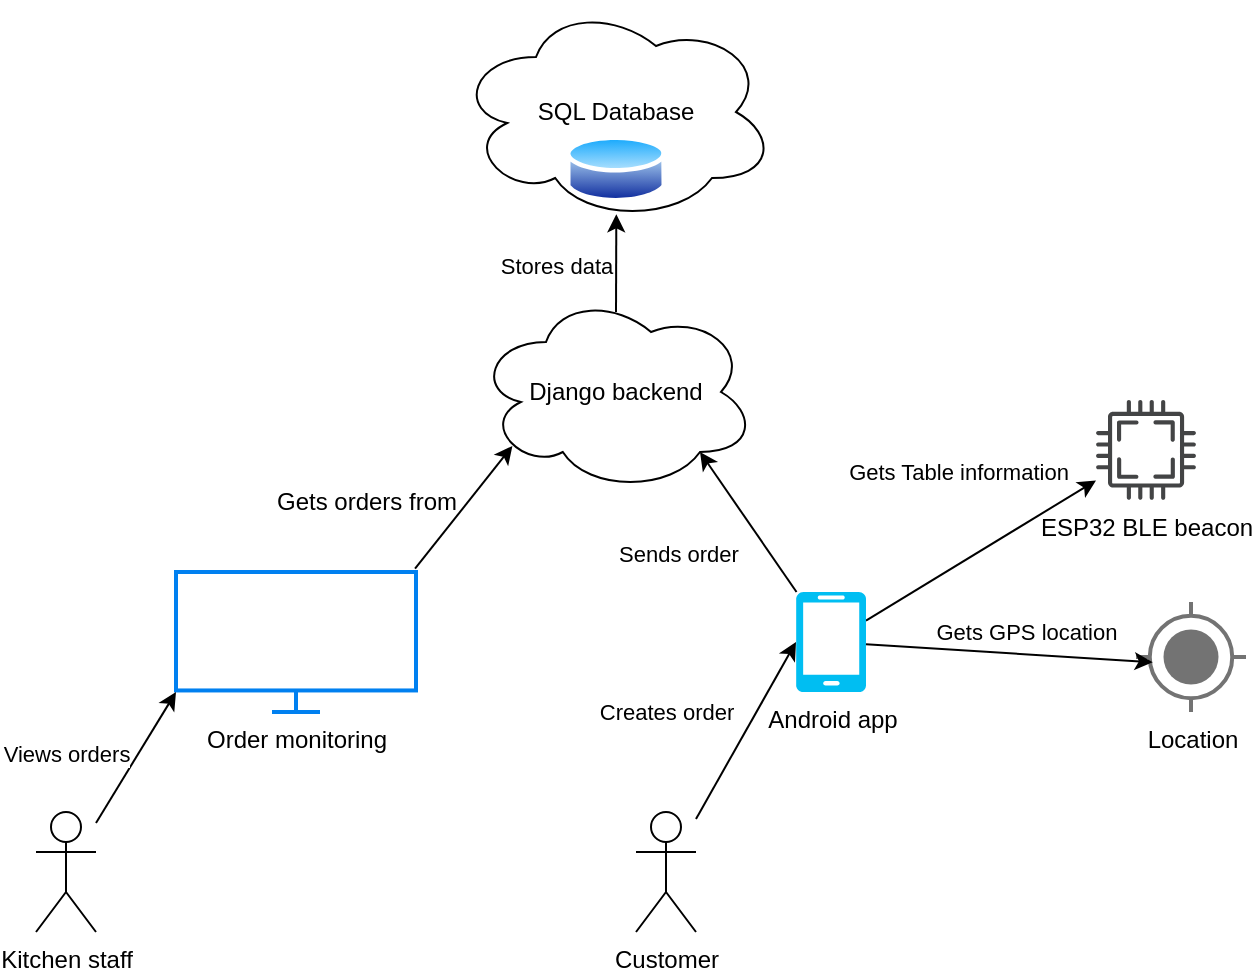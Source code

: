 <mxfile version="27.1.4">
  <diagram name="Page-1" id="11ruIS_7Hk8grrwClf2K">
    <mxGraphModel dx="1042" dy="563" grid="1" gridSize="10" guides="1" tooltips="1" connect="1" arrows="1" fold="1" page="1" pageScale="1" pageWidth="850" pageHeight="1100" math="0" shadow="0">
      <root>
        <mxCell id="0" />
        <mxCell id="1" parent="0" />
        <mxCell id="bft_JM75LS7BpSLMKnrS-1" value="Django backend" style="ellipse;shape=cloud;whiteSpace=wrap;html=1;" vertex="1" parent="1">
          <mxGeometry x="330" y="190" width="140" height="100" as="geometry" />
        </mxCell>
        <mxCell id="bft_JM75LS7BpSLMKnrS-2" value="SQL Database" style="ellipse;shape=cloud;whiteSpace=wrap;html=1;" vertex="1" parent="1">
          <mxGeometry x="320" y="45" width="160" height="110" as="geometry" />
        </mxCell>
        <mxCell id="bft_JM75LS7BpSLMKnrS-3" value="" style="image;aspect=fixed;perimeter=ellipsePerimeter;html=1;align=center;shadow=0;dashed=0;spacingTop=3;image=img/lib/active_directory/database.svg;" vertex="1" parent="1">
          <mxGeometry x="375" y="110" width="50" height="37" as="geometry" />
        </mxCell>
        <mxCell id="bft_JM75LS7BpSLMKnrS-4" value="" style="shape=image;html=1;verticalAlign=top;verticalLabelPosition=bottom;labelBackgroundColor=#ffffff;imageAspect=0;aspect=fixed;image=https://cdn2.iconfinder.com/data/icons/boxicons-logos/24/bxl-django-128.png" vertex="1" parent="1">
          <mxGeometry x="387" y="250" width="38" height="38" as="geometry" />
        </mxCell>
        <mxCell id="bft_JM75LS7BpSLMKnrS-5" style="edgeStyle=orthogonalEdgeStyle;rounded=0;orthogonalLoop=1;jettySize=auto;html=1;entryX=0.501;entryY=0.965;entryDx=0;entryDy=0;entryPerimeter=0;" edge="1" parent="1" target="bft_JM75LS7BpSLMKnrS-2">
          <mxGeometry relative="1" as="geometry">
            <mxPoint x="400" y="200" as="sourcePoint" />
            <Array as="points">
              <mxPoint x="400" y="200" />
              <mxPoint x="400" y="198" />
            </Array>
          </mxGeometry>
        </mxCell>
        <mxCell id="bft_JM75LS7BpSLMKnrS-17" value="Stores data" style="edgeLabel;html=1;align=center;verticalAlign=middle;resizable=0;points=[];" vertex="1" connectable="0" parent="bft_JM75LS7BpSLMKnrS-5">
          <mxGeometry x="-0.052" y="1" relative="1" as="geometry">
            <mxPoint x="-29" as="offset" />
          </mxGeometry>
        </mxCell>
        <mxCell id="bft_JM75LS7BpSLMKnrS-6" value="Order monitoring" style="html=1;verticalLabelPosition=bottom;align=center;labelBackgroundColor=#ffffff;verticalAlign=top;strokeWidth=2;strokeColor=#0080F0;shadow=0;dashed=0;shape=mxgraph.ios7.icons.monitor;" vertex="1" parent="1">
          <mxGeometry x="180" y="330" width="120" height="70" as="geometry" />
        </mxCell>
        <mxCell id="bft_JM75LS7BpSLMKnrS-7" value="" style="shape=image;html=1;verticalAlign=top;verticalLabelPosition=bottom;labelBackgroundColor=#ffffff;imageAspect=0;aspect=fixed;image=https://cdn3.iconfinder.com/data/icons/halloween-36/64/_Butcher_Knife-128.png" vertex="1" parent="1">
          <mxGeometry x="180" y="330" width="35" height="35" as="geometry" />
        </mxCell>
        <mxCell id="bft_JM75LS7BpSLMKnrS-8" value="Kitchen staff" style="shape=umlActor;verticalLabelPosition=bottom;verticalAlign=top;html=1;outlineConnect=0;" vertex="1" parent="1">
          <mxGeometry x="110" y="450" width="30" height="60" as="geometry" />
        </mxCell>
        <mxCell id="bft_JM75LS7BpSLMKnrS-9" style="rounded=0;orthogonalLoop=1;jettySize=auto;html=1;" edge="1" parent="1" source="bft_JM75LS7BpSLMKnrS-8">
          <mxGeometry relative="1" as="geometry">
            <mxPoint x="180" y="390" as="targetPoint" />
          </mxGeometry>
        </mxCell>
        <mxCell id="bft_JM75LS7BpSLMKnrS-16" value="Views orders" style="edgeLabel;html=1;align=center;verticalAlign=middle;resizable=0;points=[];" vertex="1" connectable="0" parent="bft_JM75LS7BpSLMKnrS-9">
          <mxGeometry x="-0.043" relative="1" as="geometry">
            <mxPoint x="-34" y="-4" as="offset" />
          </mxGeometry>
        </mxCell>
        <mxCell id="bft_JM75LS7BpSLMKnrS-10" style="rounded=0;orthogonalLoop=1;jettySize=auto;html=1;entryX=0.13;entryY=0.77;entryDx=0;entryDy=0;entryPerimeter=0;exitX=0.996;exitY=-0.024;exitDx=0;exitDy=0;exitPerimeter=0;" edge="1" parent="1" source="bft_JM75LS7BpSLMKnrS-6" target="bft_JM75LS7BpSLMKnrS-1">
          <mxGeometry relative="1" as="geometry" />
        </mxCell>
        <mxCell id="bft_JM75LS7BpSLMKnrS-21" style="rounded=0;orthogonalLoop=1;jettySize=auto;html=1;" edge="1" parent="1" source="bft_JM75LS7BpSLMKnrS-13" target="bft_JM75LS7BpSLMKnrS-20">
          <mxGeometry relative="1" as="geometry" />
        </mxCell>
        <mxCell id="bft_JM75LS7BpSLMKnrS-22" value="Gets Table information" style="edgeLabel;html=1;align=center;verticalAlign=middle;resizable=0;points=[];" vertex="1" connectable="0" parent="bft_JM75LS7BpSLMKnrS-21">
          <mxGeometry x="0.243" y="2" relative="1" as="geometry">
            <mxPoint x="-25" y="-29" as="offset" />
          </mxGeometry>
        </mxCell>
        <mxCell id="bft_JM75LS7BpSLMKnrS-13" value="Android app" style="verticalLabelPosition=bottom;html=1;verticalAlign=top;align=center;strokeColor=none;fillColor=#00BEF2;shape=mxgraph.azure.mobile;pointerEvents=1;" vertex="1" parent="1">
          <mxGeometry x="490" y="340" width="35" height="50" as="geometry" />
        </mxCell>
        <mxCell id="bft_JM75LS7BpSLMKnrS-14" value="Customer" style="shape=umlActor;verticalLabelPosition=bottom;verticalAlign=top;html=1;outlineConnect=0;" vertex="1" parent="1">
          <mxGeometry x="410" y="450" width="30" height="60" as="geometry" />
        </mxCell>
        <mxCell id="bft_JM75LS7BpSLMKnrS-15" value="Gets orders from" style="text;html=1;align=center;verticalAlign=middle;resizable=0;points=[];autosize=1;strokeColor=none;fillColor=none;" vertex="1" parent="1">
          <mxGeometry x="220" y="280" width="110" height="30" as="geometry" />
        </mxCell>
        <mxCell id="bft_JM75LS7BpSLMKnrS-18" style="rounded=0;orthogonalLoop=1;jettySize=auto;html=1;entryX=0.8;entryY=0.8;entryDx=0;entryDy=0;entryPerimeter=0;" edge="1" parent="1" source="bft_JM75LS7BpSLMKnrS-13" target="bft_JM75LS7BpSLMKnrS-1">
          <mxGeometry relative="1" as="geometry" />
        </mxCell>
        <mxCell id="bft_JM75LS7BpSLMKnrS-28" value="Sends order" style="edgeLabel;html=1;align=center;verticalAlign=middle;resizable=0;points=[];" vertex="1" connectable="0" parent="bft_JM75LS7BpSLMKnrS-18">
          <mxGeometry x="-0.026" y="-1" relative="1" as="geometry">
            <mxPoint x="-37" y="15" as="offset" />
          </mxGeometry>
        </mxCell>
        <mxCell id="bft_JM75LS7BpSLMKnrS-19" style="rounded=0;orthogonalLoop=1;jettySize=auto;html=1;entryX=0;entryY=0.5;entryDx=0;entryDy=0;entryPerimeter=0;" edge="1" parent="1" source="bft_JM75LS7BpSLMKnrS-14" target="bft_JM75LS7BpSLMKnrS-13">
          <mxGeometry relative="1" as="geometry" />
        </mxCell>
        <mxCell id="bft_JM75LS7BpSLMKnrS-27" value="Creates order" style="edgeLabel;html=1;align=center;verticalAlign=middle;resizable=0;points=[];" vertex="1" connectable="0" parent="bft_JM75LS7BpSLMKnrS-19">
          <mxGeometry x="-0.141" y="2" relative="1" as="geometry">
            <mxPoint x="-35" y="-15" as="offset" />
          </mxGeometry>
        </mxCell>
        <mxCell id="bft_JM75LS7BpSLMKnrS-20" value="ESP32 BLE beacon" style="sketch=0;pointerEvents=1;shadow=0;dashed=0;html=1;strokeColor=none;fillColor=#434445;aspect=fixed;labelPosition=center;verticalLabelPosition=bottom;verticalAlign=top;align=center;outlineConnect=0;shape=mxgraph.vvd.cpu;" vertex="1" parent="1">
          <mxGeometry x="640" y="244" width="50" height="50" as="geometry" />
        </mxCell>
        <mxCell id="bft_JM75LS7BpSLMKnrS-23" value="Location" style="html=1;dashed=0;aspect=fixed;verticalLabelPosition=bottom;verticalAlign=top;align=center;shape=mxgraph.gmdl.gps;strokeColor=#737373;fillColor=#737373;shadow=0;strokeWidth=2;sketch=0;" vertex="1" parent="1">
          <mxGeometry x="660" y="345" width="55" height="55" as="geometry" />
        </mxCell>
        <mxCell id="bft_JM75LS7BpSLMKnrS-24" style="rounded=0;orthogonalLoop=1;jettySize=auto;html=1;entryX=0.152;entryY=0.548;entryDx=0;entryDy=0;entryPerimeter=0;" edge="1" parent="1" source="bft_JM75LS7BpSLMKnrS-13" target="bft_JM75LS7BpSLMKnrS-23">
          <mxGeometry relative="1" as="geometry" />
        </mxCell>
        <mxCell id="bft_JM75LS7BpSLMKnrS-25" value="Gets GPS location" style="edgeLabel;html=1;align=center;verticalAlign=middle;resizable=0;points=[];" vertex="1" connectable="0" parent="bft_JM75LS7BpSLMKnrS-24">
          <mxGeometry x="-0.218" y="1" relative="1" as="geometry">
            <mxPoint x="24" y="-9" as="offset" />
          </mxGeometry>
        </mxCell>
      </root>
    </mxGraphModel>
  </diagram>
</mxfile>
